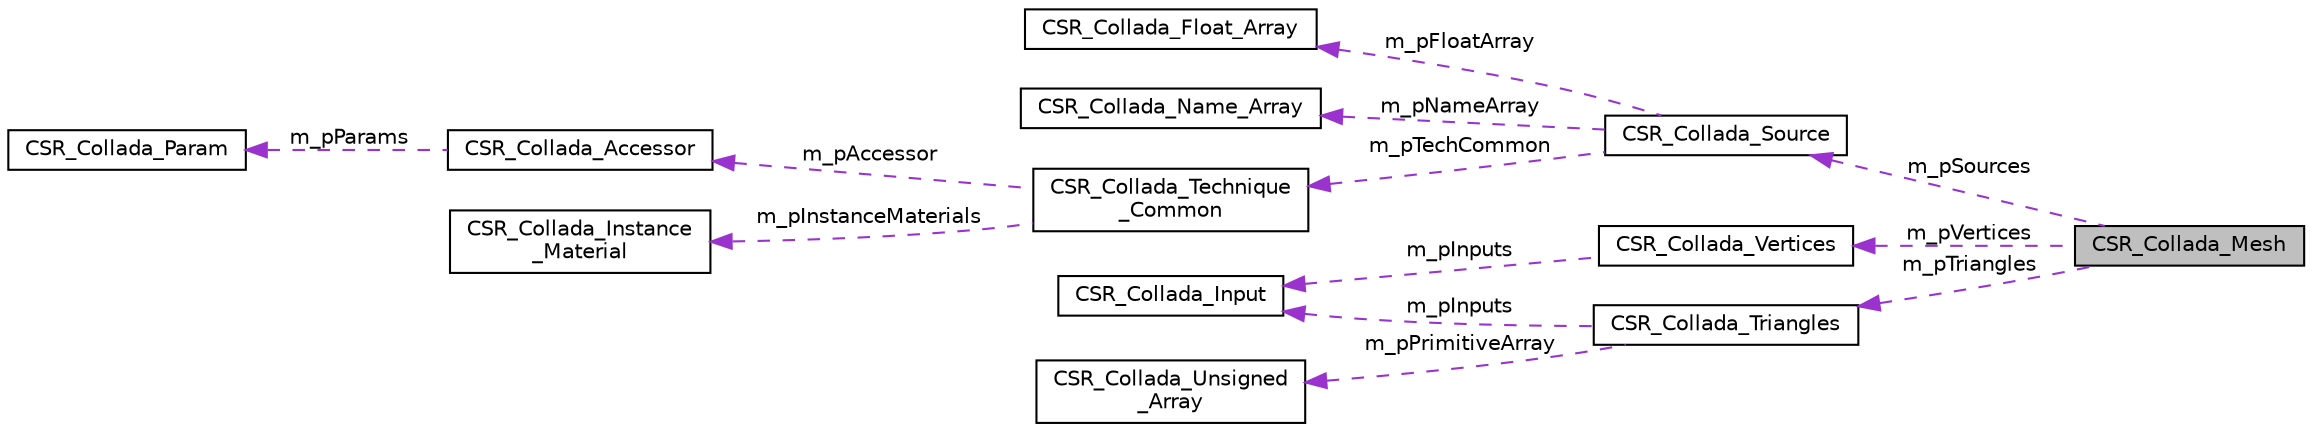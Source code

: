 digraph "CSR_Collada_Mesh"
{
 // LATEX_PDF_SIZE
  edge [fontname="Helvetica",fontsize="10",labelfontname="Helvetica",labelfontsize="10"];
  node [fontname="Helvetica",fontsize="10",shape=record];
  rankdir="LR";
  Node1 [label="CSR_Collada_Mesh",height=0.2,width=0.4,color="black", fillcolor="grey75", style="filled", fontcolor="black",tooltip=" "];
  Node2 -> Node1 [dir="back",color="darkorchid3",fontsize="10",style="dashed",label=" m_pSources" ,fontname="Helvetica"];
  Node2 [label="CSR_Collada_Source",height=0.2,width=0.4,color="black", fillcolor="white", style="filled",URL="$struct_c_s_r___collada___source.html",tooltip=" "];
  Node3 -> Node2 [dir="back",color="darkorchid3",fontsize="10",style="dashed",label=" m_pFloatArray" ,fontname="Helvetica"];
  Node3 [label="CSR_Collada_Float_Array",height=0.2,width=0.4,color="black", fillcolor="white", style="filled",URL="$struct_c_s_r___collada___float___array.html",tooltip=" "];
  Node4 -> Node2 [dir="back",color="darkorchid3",fontsize="10",style="dashed",label=" m_pNameArray" ,fontname="Helvetica"];
  Node4 [label="CSR_Collada_Name_Array",height=0.2,width=0.4,color="black", fillcolor="white", style="filled",URL="$struct_c_s_r___collada___name___array.html",tooltip=" "];
  Node5 -> Node2 [dir="back",color="darkorchid3",fontsize="10",style="dashed",label=" m_pTechCommon" ,fontname="Helvetica"];
  Node5 [label="CSR_Collada_Technique\l_Common",height=0.2,width=0.4,color="black", fillcolor="white", style="filled",URL="$struct_c_s_r___collada___technique___common.html",tooltip=" "];
  Node6 -> Node5 [dir="back",color="darkorchid3",fontsize="10",style="dashed",label=" m_pAccessor" ,fontname="Helvetica"];
  Node6 [label="CSR_Collada_Accessor",height=0.2,width=0.4,color="black", fillcolor="white", style="filled",URL="$struct_c_s_r___collada___accessor.html",tooltip=" "];
  Node7 -> Node6 [dir="back",color="darkorchid3",fontsize="10",style="dashed",label=" m_pParams" ,fontname="Helvetica"];
  Node7 [label="CSR_Collada_Param",height=0.2,width=0.4,color="black", fillcolor="white", style="filled",URL="$struct_c_s_r___collada___param.html",tooltip=" "];
  Node8 -> Node5 [dir="back",color="darkorchid3",fontsize="10",style="dashed",label=" m_pInstanceMaterials" ,fontname="Helvetica"];
  Node8 [label="CSR_Collada_Instance\l_Material",height=0.2,width=0.4,color="black", fillcolor="white", style="filled",URL="$struct_c_s_r___collada___instance___material.html",tooltip=" "];
  Node9 -> Node1 [dir="back",color="darkorchid3",fontsize="10",style="dashed",label=" m_pVertices" ,fontname="Helvetica"];
  Node9 [label="CSR_Collada_Vertices",height=0.2,width=0.4,color="black", fillcolor="white", style="filled",URL="$struct_c_s_r___collada___vertices.html",tooltip=" "];
  Node10 -> Node9 [dir="back",color="darkorchid3",fontsize="10",style="dashed",label=" m_pInputs" ,fontname="Helvetica"];
  Node10 [label="CSR_Collada_Input",height=0.2,width=0.4,color="black", fillcolor="white", style="filled",URL="$struct_c_s_r___collada___input.html",tooltip=" "];
  Node11 -> Node1 [dir="back",color="darkorchid3",fontsize="10",style="dashed",label=" m_pTriangles" ,fontname="Helvetica"];
  Node11 [label="CSR_Collada_Triangles",height=0.2,width=0.4,color="black", fillcolor="white", style="filled",URL="$struct_c_s_r___collada___triangles.html",tooltip=" "];
  Node10 -> Node11 [dir="back",color="darkorchid3",fontsize="10",style="dashed",label=" m_pInputs" ,fontname="Helvetica"];
  Node12 -> Node11 [dir="back",color="darkorchid3",fontsize="10",style="dashed",label=" m_pPrimitiveArray" ,fontname="Helvetica"];
  Node12 [label="CSR_Collada_Unsigned\l_Array",height=0.2,width=0.4,color="black", fillcolor="white", style="filled",URL="$struct_c_s_r___collada___unsigned___array.html",tooltip=" "];
}
